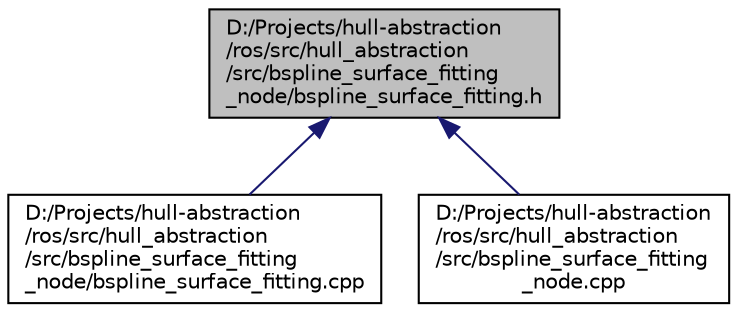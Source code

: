 digraph "D:/Projects/hull-abstraction/ros/src/hull_abstraction/src/bspline_surface_fitting_node/bspline_surface_fitting.h"
{
 // INTERACTIVE_SVG=YES
 // LATEX_PDF_SIZE
  edge [fontname="Helvetica",fontsize="10",labelfontname="Helvetica",labelfontsize="10"];
  node [fontname="Helvetica",fontsize="10",shape=record];
  Node1 [label="D:/Projects/hull-abstraction\l/ros/src/hull_abstraction\l/src/bspline_surface_fitting\l_node/bspline_surface_fitting.h",height=0.2,width=0.4,color="black", fillcolor="grey75", style="filled", fontcolor="black",tooltip="Framework of b-spline surface fitting node."];
  Node1 -> Node2 [dir="back",color="midnightblue",fontsize="10",style="solid",fontname="Helvetica"];
  Node2 [label="D:/Projects/hull-abstraction\l/ros/src/hull_abstraction\l/src/bspline_surface_fitting\l_node/bspline_surface_fitting.cpp",height=0.2,width=0.4,color="black", fillcolor="white", style="filled",URL="$bspline__surface__fitting_8cpp.html",tooltip=" "];
  Node1 -> Node3 [dir="back",color="midnightblue",fontsize="10",style="solid",fontname="Helvetica"];
  Node3 [label="D:/Projects/hull-abstraction\l/ros/src/hull_abstraction\l/src/bspline_surface_fitting\l_node.cpp",height=0.2,width=0.4,color="black", fillcolor="white", style="filled",URL="$bspline__surface__fitting__node_8cpp.html",tooltip=" "];
}
